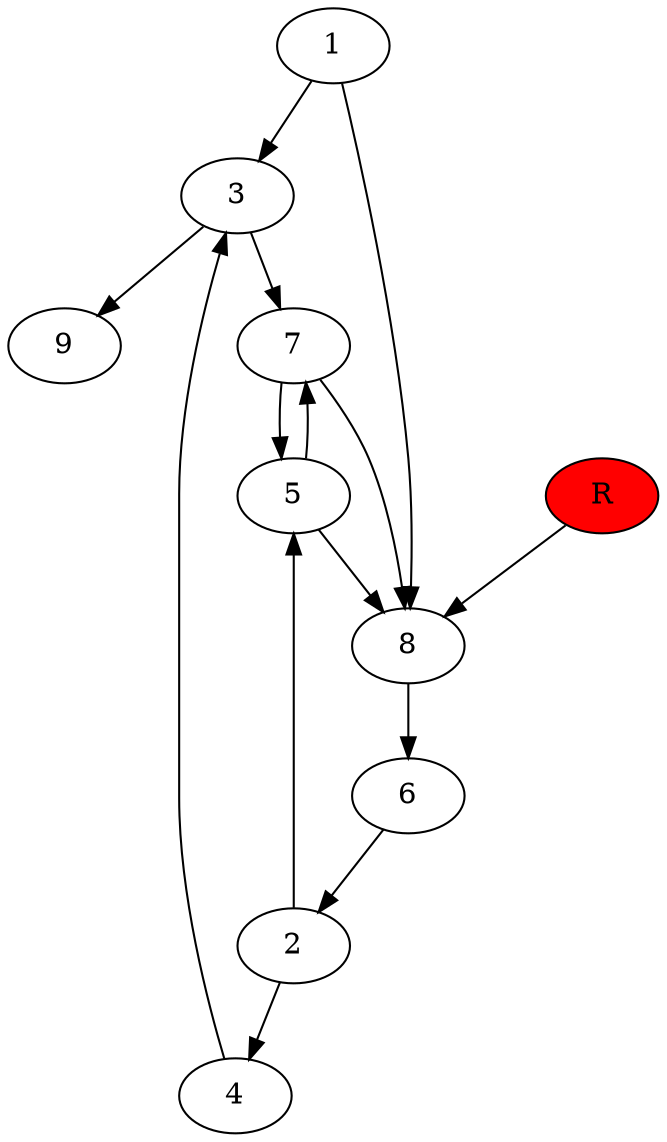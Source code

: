 digraph prb27808 {
	1
	2
	3
	4
	5
	6
	7
	8
	R [fillcolor="#ff0000" style=filled]
	1 -> 3
	1 -> 8
	2 -> 4
	2 -> 5
	3 -> 7
	3 -> 9
	4 -> 3
	5 -> 7
	5 -> 8
	6 -> 2
	7 -> 5
	7 -> 8
	8 -> 6
	R -> 8
}
